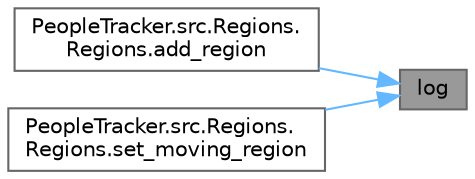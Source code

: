 digraph "log"
{
 // LATEX_PDF_SIZE
  bgcolor="transparent";
  edge [fontname=Helvetica,fontsize=10,labelfontname=Helvetica,labelfontsize=10];
  node [fontname=Helvetica,fontsize=10,shape=box,height=0.2,width=0.4];
  rankdir="RL";
  Node1 [id="Node000001",label="log",height=0.2,width=0.4,color="gray40", fillcolor="grey60", style="filled", fontcolor="black",tooltip=" "];
  Node1 -> Node2 [id="edge1_Node000001_Node000002",dir="back",color="steelblue1",style="solid",tooltip=" "];
  Node2 [id="Node000002",label="PeopleTracker.src.Regions.\lRegions.add_region",height=0.2,width=0.4,color="grey40", fillcolor="white", style="filled",URL="$a00198.html#a89700c3be1f743a710b70fbc86d8dfe7",tooltip=" "];
  Node1 -> Node3 [id="edge2_Node000001_Node000003",dir="back",color="steelblue1",style="solid",tooltip=" "];
  Node3 [id="Node000003",label="PeopleTracker.src.Regions.\lRegions.set_moving_region",height=0.2,width=0.4,color="grey40", fillcolor="white", style="filled",URL="$a00198.html#ac69072c9e8f9bb71ae2107cfeab27ca3",tooltip=" "];
}
